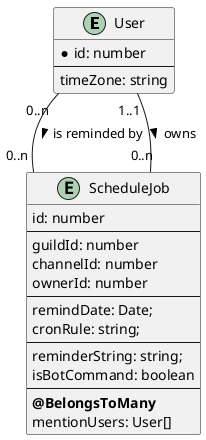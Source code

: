 @startuml DataModel

entity "User" {
  * id: number
  --
  timeZone: string
}

entity "ScheduleJob" {
  id: number
  --
  guildId: number
  channelId: number
  ownerId: number
  --
  remindDate: Date;
  cronRule: string;
  --
  reminderString: string;
  isBotCommand: boolean
  --
  **@BelongsToMany**
  mentionUsers: User[]
}

User "0..n" -- "0..n" ScheduleJob : is reminded by >
User "1..1" -- "0..n" ScheduleJob : owns >
@enduml